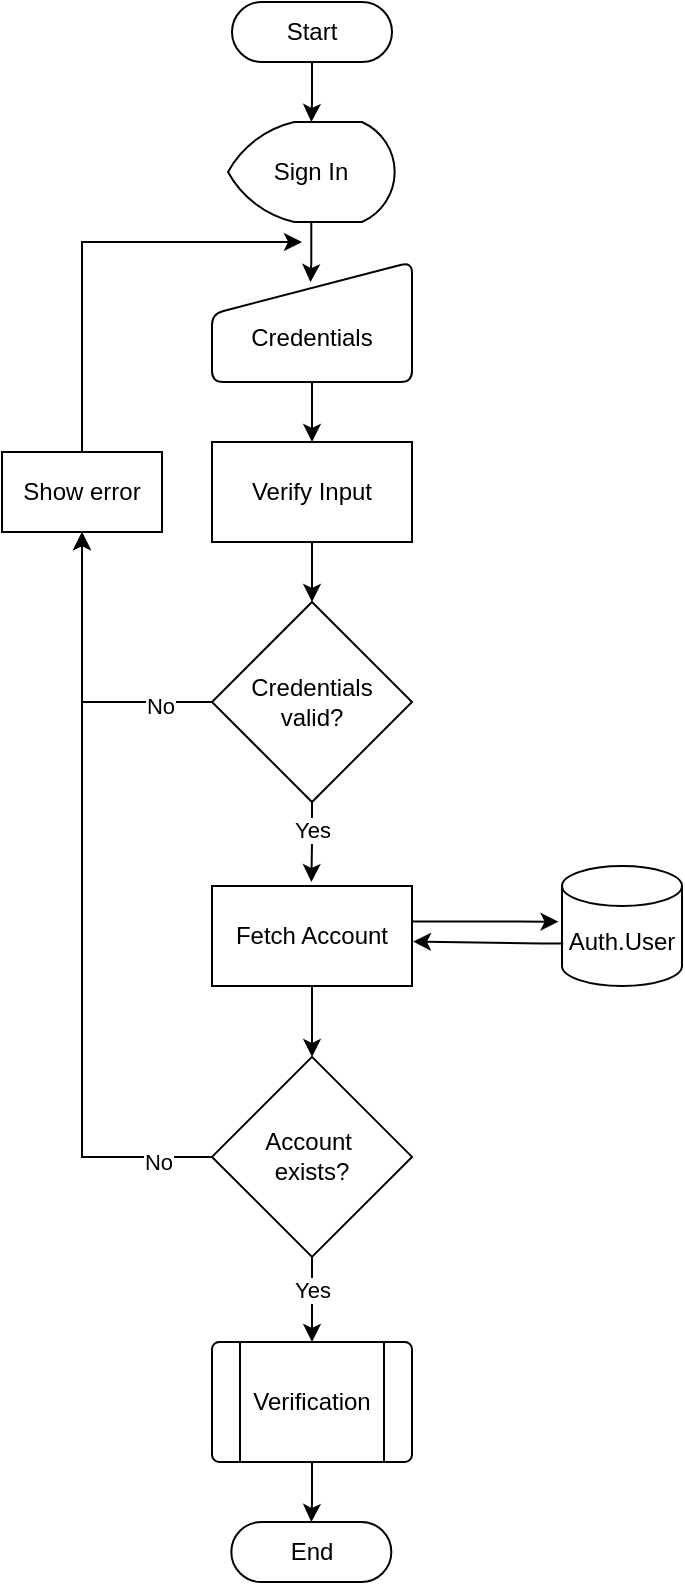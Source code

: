 <mxfile version="27.0.5">
  <diagram name="Page-1" id="FwzL7yrmfEg8zIcOisd6">
    <mxGraphModel dx="1216" dy="814" grid="1" gridSize="10" guides="1" tooltips="1" connect="1" arrows="1" fold="1" page="1" pageScale="1" pageWidth="850" pageHeight="1100" math="0" shadow="0">
      <root>
        <mxCell id="0" />
        <mxCell id="1" parent="0" />
        <mxCell id="Z7YAl0fgNDEFoZv5XASM-1" value="Start" style="html=1;dashed=0;whiteSpace=wrap;shape=mxgraph.dfd.start" parent="1" vertex="1">
          <mxGeometry x="385" y="60" width="80" height="30" as="geometry" />
        </mxCell>
        <mxCell id="Z7YAl0fgNDEFoZv5XASM-2" value="Sign In" style="strokeWidth=1;html=1;shape=mxgraph.flowchart.display;whiteSpace=wrap;" parent="1" vertex="1">
          <mxGeometry x="383" y="120" width="83.33" height="50" as="geometry" />
        </mxCell>
        <mxCell id="Z7YAl0fgNDEFoZv5XASM-3" style="edgeStyle=orthogonalEdgeStyle;rounded=0;orthogonalLoop=1;jettySize=auto;html=1;entryX=0.5;entryY=0;entryDx=0;entryDy=0;entryPerimeter=0;" parent="1" source="Z7YAl0fgNDEFoZv5XASM-1" target="Z7YAl0fgNDEFoZv5XASM-2" edge="1">
          <mxGeometry relative="1" as="geometry" />
        </mxCell>
        <mxCell id="Z7YAl0fgNDEFoZv5XASM-11" style="edgeStyle=orthogonalEdgeStyle;rounded=0;orthogonalLoop=1;jettySize=auto;html=1;" parent="1" source="Z7YAl0fgNDEFoZv5XASM-8" target="Z7YAl0fgNDEFoZv5XASM-10" edge="1">
          <mxGeometry relative="1" as="geometry" />
        </mxCell>
        <mxCell id="Z7YAl0fgNDEFoZv5XASM-8" value="&lt;div&gt;&lt;br&gt;&lt;/div&gt;&lt;div&gt;Credentials&lt;/div&gt;" style="html=1;strokeWidth=1;shape=manualInput;whiteSpace=wrap;rounded=1;size=26;arcSize=11;" parent="1" vertex="1">
          <mxGeometry x="375" y="190" width="100" height="60" as="geometry" />
        </mxCell>
        <mxCell id="Z7YAl0fgNDEFoZv5XASM-9" style="edgeStyle=orthogonalEdgeStyle;rounded=0;orthogonalLoop=1;jettySize=auto;html=1;entryX=0.492;entryY=0.168;entryDx=0;entryDy=0;entryPerimeter=0;" parent="1" source="Z7YAl0fgNDEFoZv5XASM-2" target="Z7YAl0fgNDEFoZv5XASM-8" edge="1">
          <mxGeometry relative="1" as="geometry" />
        </mxCell>
        <mxCell id="Z7YAl0fgNDEFoZv5XASM-10" value="Verify Input" style="html=1;dashed=0;whiteSpace=wrap;" parent="1" vertex="1">
          <mxGeometry x="375" y="280" width="100" height="50" as="geometry" />
        </mxCell>
        <mxCell id="Z7YAl0fgNDEFoZv5XASM-21" style="edgeStyle=orthogonalEdgeStyle;rounded=0;orthogonalLoop=1;jettySize=auto;html=1;" parent="1" source="Z7YAl0fgNDEFoZv5XASM-12" edge="1">
          <mxGeometry relative="1" as="geometry">
            <mxPoint x="424.697" y="500" as="targetPoint" />
          </mxGeometry>
        </mxCell>
        <mxCell id="Z7YAl0fgNDEFoZv5XASM-35" value="Yes" style="edgeLabel;html=1;align=center;verticalAlign=middle;resizable=0;points=[];" parent="Z7YAl0fgNDEFoZv5XASM-21" vertex="1" connectable="0">
          <mxGeometry x="-0.32" relative="1" as="geometry">
            <mxPoint as="offset" />
          </mxGeometry>
        </mxCell>
        <mxCell id="Z7YAl0fgNDEFoZv5XASM-26" style="edgeStyle=orthogonalEdgeStyle;rounded=0;orthogonalLoop=1;jettySize=auto;html=1;entryX=0.5;entryY=1;entryDx=0;entryDy=0;" parent="1" source="Z7YAl0fgNDEFoZv5XASM-12" target="Z7YAl0fgNDEFoZv5XASM-25" edge="1">
          <mxGeometry relative="1" as="geometry" />
        </mxCell>
        <mxCell id="Z7YAl0fgNDEFoZv5XASM-42" value="No" style="edgeLabel;html=1;align=center;verticalAlign=middle;resizable=0;points=[];" parent="Z7YAl0fgNDEFoZv5XASM-26" vertex="1" connectable="0">
          <mxGeometry x="-0.644" y="2" relative="1" as="geometry">
            <mxPoint as="offset" />
          </mxGeometry>
        </mxCell>
        <mxCell id="Z7YAl0fgNDEFoZv5XASM-12" value="Credentials&lt;div&gt;valid?&lt;/div&gt;" style="strokeWidth=1;html=1;shape=mxgraph.flowchart.decision;whiteSpace=wrap;" parent="1" vertex="1">
          <mxGeometry x="375" y="360" width="100" height="100" as="geometry" />
        </mxCell>
        <mxCell id="Z7YAl0fgNDEFoZv5XASM-14" style="edgeStyle=orthogonalEdgeStyle;rounded=0;orthogonalLoop=1;jettySize=auto;html=1;entryX=0.5;entryY=0;entryDx=0;entryDy=0;entryPerimeter=0;" parent="1" source="Z7YAl0fgNDEFoZv5XASM-10" target="Z7YAl0fgNDEFoZv5XASM-12" edge="1">
          <mxGeometry relative="1" as="geometry" />
        </mxCell>
        <mxCell id="Z7YAl0fgNDEFoZv5XASM-27" style="edgeStyle=orthogonalEdgeStyle;rounded=0;orthogonalLoop=1;jettySize=auto;html=1;exitX=0.5;exitY=0;exitDx=0;exitDy=0;" parent="1" source="Z7YAl0fgNDEFoZv5XASM-25" edge="1">
          <mxGeometry relative="1" as="geometry">
            <mxPoint x="420" y="180" as="targetPoint" />
            <Array as="points">
              <mxPoint x="310" y="180" />
            </Array>
          </mxGeometry>
        </mxCell>
        <mxCell id="Z7YAl0fgNDEFoZv5XASM-25" value="Show error" style="html=1;dashed=0;whiteSpace=wrap;" parent="1" vertex="1">
          <mxGeometry x="270" y="285" width="80" height="40" as="geometry" />
        </mxCell>
        <mxCell id="Z7YAl0fgNDEFoZv5XASM-30" style="edgeStyle=orthogonalEdgeStyle;rounded=0;orthogonalLoop=1;jettySize=auto;html=1;entryX=0.5;entryY=0.5;entryDx=0;entryDy=-15;entryPerimeter=0;" parent="1" edge="1">
          <mxGeometry relative="1" as="geometry">
            <mxPoint x="424.697" y="560" as="sourcePoint" />
          </mxGeometry>
        </mxCell>
        <mxCell id="Z7YAl0fgNDEFoZv5XASM-32" value="" style="verticalLabelPosition=bottom;verticalAlign=top;html=1;shape=process;whiteSpace=wrap;rounded=1;size=0.14;arcSize=6;" parent="1" vertex="1">
          <mxGeometry x="375" y="730" width="100" height="60" as="geometry" />
        </mxCell>
        <mxCell id="Z7YAl0fgNDEFoZv5XASM-33" value="Verification" style="text;html=1;align=center;verticalAlign=middle;whiteSpace=wrap;rounded=0;" parent="1" vertex="1">
          <mxGeometry x="395.34" y="745" width="60" height="30" as="geometry" />
        </mxCell>
        <mxCell id="Z7YAl0fgNDEFoZv5XASM-34" value="End" style="html=1;dashed=0;whiteSpace=wrap;shape=mxgraph.dfd.start" parent="1" vertex="1">
          <mxGeometry x="384.66" y="820" width="80" height="30" as="geometry" />
        </mxCell>
        <mxCell id="Z7YAl0fgNDEFoZv5XASM-36" value="Fetch Account" style="html=1;dashed=0;whiteSpace=wrap;" parent="1" vertex="1">
          <mxGeometry x="375" y="502" width="100" height="50" as="geometry" />
        </mxCell>
        <mxCell id="Z7YAl0fgNDEFoZv5XASM-37" value="&lt;div&gt;&lt;br&gt;&lt;/div&gt;Auth.User" style="strokeWidth=1;html=1;shape=mxgraph.flowchart.database;whiteSpace=wrap;" parent="1" vertex="1">
          <mxGeometry x="550" y="492" width="60" height="60" as="geometry" />
        </mxCell>
        <mxCell id="Z7YAl0fgNDEFoZv5XASM-38" style="edgeStyle=orthogonalEdgeStyle;rounded=0;orthogonalLoop=1;jettySize=auto;html=1;entryX=-0.029;entryY=0.464;entryDx=0;entryDy=0;entryPerimeter=0;" parent="1" source="Z7YAl0fgNDEFoZv5XASM-36" target="Z7YAl0fgNDEFoZv5XASM-37" edge="1">
          <mxGeometry relative="1" as="geometry">
            <mxPoint x="570" y="540" as="targetPoint" />
            <Array as="points">
              <mxPoint x="528" y="520" />
            </Array>
          </mxGeometry>
        </mxCell>
        <mxCell id="Z7YAl0fgNDEFoZv5XASM-41" style="edgeStyle=orthogonalEdgeStyle;rounded=0;orthogonalLoop=1;jettySize=auto;html=1;exitX=0.01;exitY=0.645;exitDx=0;exitDy=0;exitPerimeter=0;entryX=1.005;entryY=0.555;entryDx=0;entryDy=0;entryPerimeter=0;" parent="1" source="Z7YAl0fgNDEFoZv5XASM-37" target="Z7YAl0fgNDEFoZv5XASM-36" edge="1">
          <mxGeometry relative="1" as="geometry">
            <mxPoint x="480" y="530" as="targetPoint" />
            <Array as="points">
              <mxPoint x="540" y="531" />
            </Array>
          </mxGeometry>
        </mxCell>
        <mxCell id="Z7YAl0fgNDEFoZv5XASM-46" style="edgeStyle=orthogonalEdgeStyle;rounded=0;orthogonalLoop=1;jettySize=auto;html=1;" parent="1" source="Z7YAl0fgNDEFoZv5XASM-43" target="Z7YAl0fgNDEFoZv5XASM-32" edge="1">
          <mxGeometry relative="1" as="geometry" />
        </mxCell>
        <mxCell id="Z7YAl0fgNDEFoZv5XASM-48" value="Yes" style="edgeLabel;html=1;align=center;verticalAlign=middle;resizable=0;points=[];" parent="Z7YAl0fgNDEFoZv5XASM-46" vertex="1" connectable="0">
          <mxGeometry x="-0.231" relative="1" as="geometry">
            <mxPoint as="offset" />
          </mxGeometry>
        </mxCell>
        <mxCell id="Z7YAl0fgNDEFoZv5XASM-50" style="edgeStyle=orthogonalEdgeStyle;rounded=0;orthogonalLoop=1;jettySize=auto;html=1;entryX=0.5;entryY=1;entryDx=0;entryDy=0;" parent="1" source="Z7YAl0fgNDEFoZv5XASM-43" target="Z7YAl0fgNDEFoZv5XASM-25" edge="1">
          <mxGeometry relative="1" as="geometry" />
        </mxCell>
        <mxCell id="Z7YAl0fgNDEFoZv5XASM-51" value="No" style="edgeLabel;html=1;align=center;verticalAlign=middle;resizable=0;points=[];" parent="Z7YAl0fgNDEFoZv5XASM-50" vertex="1" connectable="0">
          <mxGeometry x="-0.856" y="2" relative="1" as="geometry">
            <mxPoint as="offset" />
          </mxGeometry>
        </mxCell>
        <mxCell id="Z7YAl0fgNDEFoZv5XASM-43" value="Account&amp;nbsp;&lt;div&gt;exists?&lt;/div&gt;" style="strokeWidth=1;html=1;shape=mxgraph.flowchart.decision;whiteSpace=wrap;" parent="1" vertex="1">
          <mxGeometry x="375" y="587.45" width="100" height="100" as="geometry" />
        </mxCell>
        <mxCell id="Z7YAl0fgNDEFoZv5XASM-44" style="edgeStyle=orthogonalEdgeStyle;rounded=0;orthogonalLoop=1;jettySize=auto;html=1;entryX=0.5;entryY=0;entryDx=0;entryDy=0;entryPerimeter=0;" parent="1" source="Z7YAl0fgNDEFoZv5XASM-36" target="Z7YAl0fgNDEFoZv5XASM-43" edge="1">
          <mxGeometry relative="1" as="geometry" />
        </mxCell>
        <mxCell id="Z7YAl0fgNDEFoZv5XASM-49" style="edgeStyle=orthogonalEdgeStyle;rounded=0;orthogonalLoop=1;jettySize=auto;html=1;entryX=0.5;entryY=0.5;entryDx=0;entryDy=-15;entryPerimeter=0;" parent="1" source="Z7YAl0fgNDEFoZv5XASM-32" target="Z7YAl0fgNDEFoZv5XASM-34" edge="1">
          <mxGeometry relative="1" as="geometry" />
        </mxCell>
      </root>
    </mxGraphModel>
  </diagram>
</mxfile>
